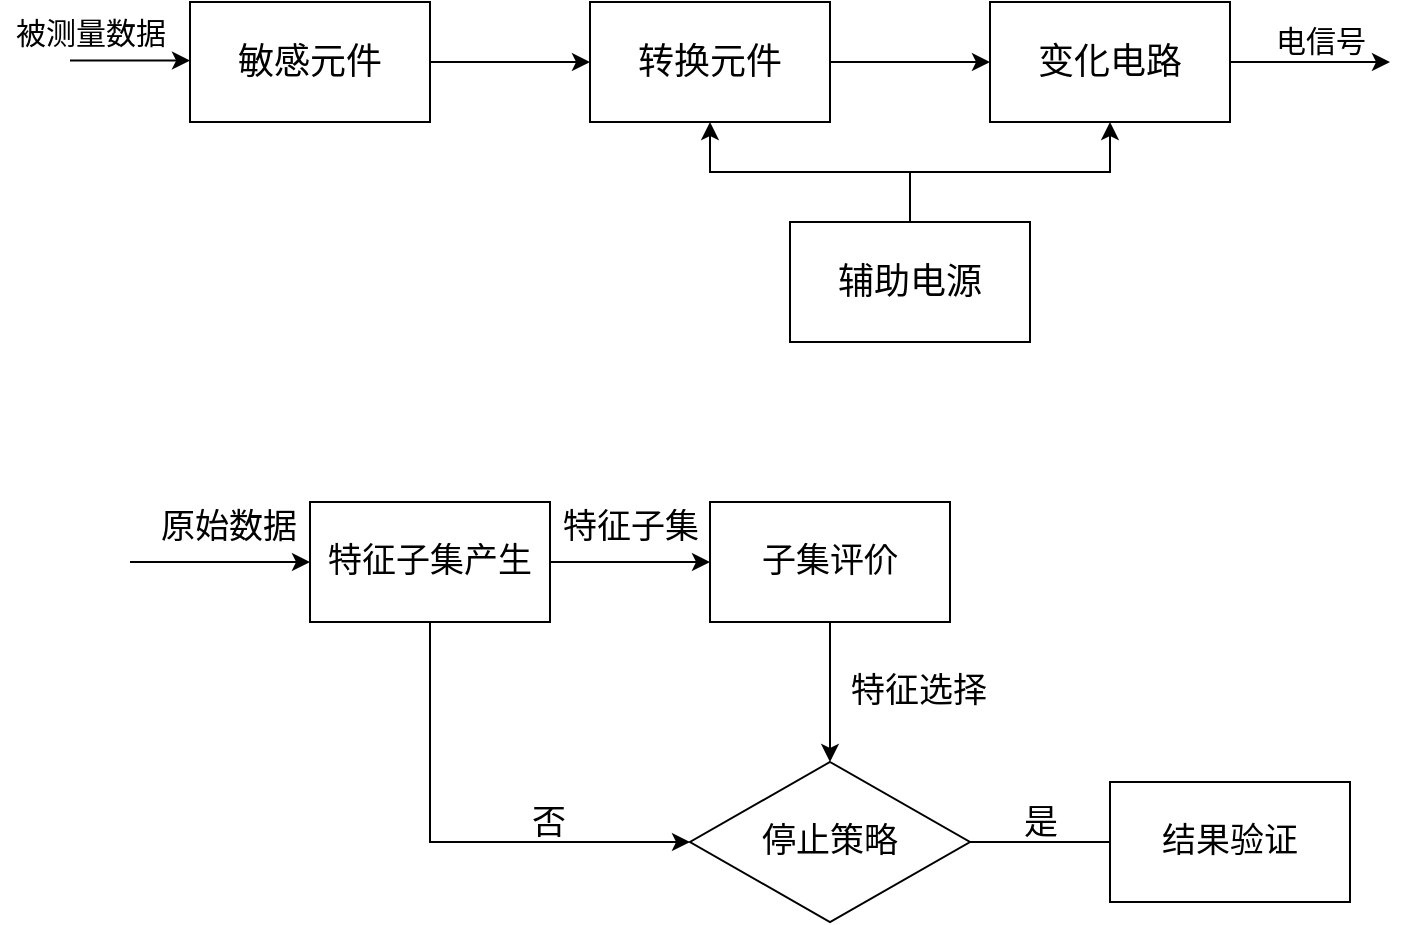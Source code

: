 <mxfile version="12.8.5" type="github"><diagram id="nW5P85j6hvNJx7ah68Ys" name="Page-1"><mxGraphModel dx="1848" dy="1698" grid="1" gridSize="10" guides="1" tooltips="1" connect="1" arrows="1" fold="1" page="1" pageScale="1" pageWidth="827" pageHeight="1169" math="0" shadow="0"><root><mxCell id="0"/><mxCell id="1" parent="0"/><mxCell id="RLt5eKpEtWOpAqS3rKqn-3" value="" style="edgeStyle=orthogonalEdgeStyle;rounded=0;orthogonalLoop=1;jettySize=auto;html=1;fontFamily=Times New Roman;fontSize=17;" edge="1" parent="1" source="RLt5eKpEtWOpAqS3rKqn-1" target="RLt5eKpEtWOpAqS3rKqn-2"><mxGeometry relative="1" as="geometry"/></mxCell><mxCell id="RLt5eKpEtWOpAqS3rKqn-6" style="edgeStyle=orthogonalEdgeStyle;rounded=0;orthogonalLoop=1;jettySize=auto;html=1;entryX=0;entryY=0.5;entryDx=0;entryDy=0;exitX=0.5;exitY=1;exitDx=0;exitDy=0;fontFamily=Times New Roman;fontSize=17;" edge="1" parent="1" source="RLt5eKpEtWOpAqS3rKqn-1" target="RLt5eKpEtWOpAqS3rKqn-4"><mxGeometry relative="1" as="geometry"/></mxCell><mxCell id="RLt5eKpEtWOpAqS3rKqn-1" value="特征子集产生" style="rounded=0;whiteSpace=wrap;html=1;fontFamily=Times New Roman;fontSize=17;" vertex="1" parent="1"><mxGeometry x="140" y="140" width="120" height="60" as="geometry"/></mxCell><mxCell id="RLt5eKpEtWOpAqS3rKqn-5" value="" style="edgeStyle=orthogonalEdgeStyle;rounded=0;orthogonalLoop=1;jettySize=auto;html=1;fontFamily=Times New Roman;fontSize=17;" edge="1" parent="1" source="RLt5eKpEtWOpAqS3rKqn-2" target="RLt5eKpEtWOpAqS3rKqn-4"><mxGeometry relative="1" as="geometry"/></mxCell><mxCell id="RLt5eKpEtWOpAqS3rKqn-2" value="子集评价" style="rounded=0;whiteSpace=wrap;html=1;fontFamily=Times New Roman;fontSize=17;" vertex="1" parent="1"><mxGeometry x="340" y="140" width="120" height="60" as="geometry"/></mxCell><mxCell id="RLt5eKpEtWOpAqS3rKqn-8" value="" style="edgeStyle=orthogonalEdgeStyle;rounded=0;orthogonalLoop=1;jettySize=auto;html=1;fontFamily=Times New Roman;fontSize=17;" edge="1" parent="1" source="RLt5eKpEtWOpAqS3rKqn-4"><mxGeometry relative="1" as="geometry"><mxPoint x="550" y="310" as="targetPoint"/></mxGeometry></mxCell><mxCell id="RLt5eKpEtWOpAqS3rKqn-4" value="停止策略" style="rhombus;whiteSpace=wrap;html=1;fontFamily=Times New Roman;fontSize=17;" vertex="1" parent="1"><mxGeometry x="330" y="270" width="140" height="80" as="geometry"/></mxCell><mxCell id="RLt5eKpEtWOpAqS3rKqn-9" value="结果验证" style="rounded=0;whiteSpace=wrap;html=1;fontFamily=Times New Roman;fontSize=17;" vertex="1" parent="1"><mxGeometry x="540" y="280" width="120" height="60" as="geometry"/></mxCell><mxCell id="RLt5eKpEtWOpAqS3rKqn-13" value="特征子集" style="text;html=1;align=center;verticalAlign=middle;resizable=0;points=[];autosize=1;fontFamily=Times New Roman;fontSize=17;" vertex="1" parent="1"><mxGeometry x="260" y="138" width="80" height="30" as="geometry"/></mxCell><mxCell id="RLt5eKpEtWOpAqS3rKqn-14" value="特征选择" style="text;html=1;align=center;verticalAlign=middle;resizable=0;points=[];autosize=1;fontFamily=Times New Roman;fontSize=17;" vertex="1" parent="1"><mxGeometry x="404" y="220" width="80" height="30" as="geometry"/></mxCell><mxCell id="RLt5eKpEtWOpAqS3rKqn-15" value="否" style="text;html=1;align=center;verticalAlign=middle;resizable=0;points=[];autosize=1;fontFamily=Times New Roman;fontSize=17;" vertex="1" parent="1"><mxGeometry x="244" y="286" width="30" height="30" as="geometry"/></mxCell><mxCell id="RLt5eKpEtWOpAqS3rKqn-16" value="是" style="text;html=1;align=center;verticalAlign=middle;resizable=0;points=[];autosize=1;fontFamily=Times New Roman;fontSize=17;" vertex="1" parent="1"><mxGeometry x="490" y="286" width="30" height="30" as="geometry"/></mxCell><mxCell id="RLt5eKpEtWOpAqS3rKqn-17" value="" style="endArrow=classic;html=1;fontFamily=Times New Roman;fontSize=17;" edge="1" parent="1"><mxGeometry width="50" height="50" relative="1" as="geometry"><mxPoint x="50" y="170" as="sourcePoint"/><mxPoint x="140" y="170" as="targetPoint"/></mxGeometry></mxCell><mxCell id="RLt5eKpEtWOpAqS3rKqn-18" value="原始数据" style="text;html=1;align=center;verticalAlign=middle;resizable=0;points=[];autosize=1;fontFamily=Times New Roman;fontSize=17;" vertex="1" parent="1"><mxGeometry x="59" y="138" width="80" height="30" as="geometry"/></mxCell><mxCell id="RLt5eKpEtWOpAqS3rKqn-21" value="" style="edgeStyle=orthogonalEdgeStyle;rounded=0;orthogonalLoop=1;jettySize=auto;html=1;fontFamily=Times New Roman;fontSize=18;" edge="1" parent="1" source="RLt5eKpEtWOpAqS3rKqn-19" target="RLt5eKpEtWOpAqS3rKqn-20"><mxGeometry relative="1" as="geometry"/></mxCell><mxCell id="RLt5eKpEtWOpAqS3rKqn-19" value="敏感元件" style="rounded=0;whiteSpace=wrap;html=1;fontFamily=Times New Roman;fontSize=18;" vertex="1" parent="1"><mxGeometry x="80" y="-110" width="120" height="60" as="geometry"/></mxCell><mxCell id="RLt5eKpEtWOpAqS3rKqn-23" value="" style="edgeStyle=orthogonalEdgeStyle;rounded=0;orthogonalLoop=1;jettySize=auto;html=1;fontFamily=Times New Roman;fontSize=18;" edge="1" parent="1" source="RLt5eKpEtWOpAqS3rKqn-20" target="RLt5eKpEtWOpAqS3rKqn-22"><mxGeometry relative="1" as="geometry"/></mxCell><mxCell id="RLt5eKpEtWOpAqS3rKqn-20" value="转换元件" style="rounded=0;whiteSpace=wrap;html=1;fontFamily=Times New Roman;fontSize=18;" vertex="1" parent="1"><mxGeometry x="280" y="-110" width="120" height="60" as="geometry"/></mxCell><mxCell id="RLt5eKpEtWOpAqS3rKqn-29" value="" style="edgeStyle=orthogonalEdgeStyle;rounded=0;orthogonalLoop=1;jettySize=auto;html=1;fontFamily=Times New Roman;fontSize=15;" edge="1" parent="1" source="RLt5eKpEtWOpAqS3rKqn-22"><mxGeometry relative="1" as="geometry"><mxPoint x="680.0" y="-80" as="targetPoint"/></mxGeometry></mxCell><mxCell id="RLt5eKpEtWOpAqS3rKqn-22" value="变化电路" style="rounded=0;whiteSpace=wrap;html=1;fontFamily=Times New Roman;fontSize=18;" vertex="1" parent="1"><mxGeometry x="480" y="-110" width="120" height="60" as="geometry"/></mxCell><mxCell id="RLt5eKpEtWOpAqS3rKqn-25" style="edgeStyle=orthogonalEdgeStyle;rounded=0;orthogonalLoop=1;jettySize=auto;html=1;entryX=0.5;entryY=1;entryDx=0;entryDy=0;fontFamily=Times New Roman;fontSize=18;" edge="1" parent="1" source="RLt5eKpEtWOpAqS3rKqn-24" target="RLt5eKpEtWOpAqS3rKqn-20"><mxGeometry relative="1" as="geometry"/></mxCell><mxCell id="RLt5eKpEtWOpAqS3rKqn-26" style="edgeStyle=orthogonalEdgeStyle;rounded=0;orthogonalLoop=1;jettySize=auto;html=1;entryX=0.5;entryY=1;entryDx=0;entryDy=0;fontFamily=Times New Roman;fontSize=18;" edge="1" parent="1" source="RLt5eKpEtWOpAqS3rKqn-24" target="RLt5eKpEtWOpAqS3rKqn-22"><mxGeometry relative="1" as="geometry"/></mxCell><mxCell id="RLt5eKpEtWOpAqS3rKqn-24" value="辅助电源" style="rounded=0;whiteSpace=wrap;html=1;fontFamily=Times New Roman;fontSize=18;" vertex="1" parent="1"><mxGeometry x="380" width="120" height="60" as="geometry"/></mxCell><mxCell id="RLt5eKpEtWOpAqS3rKqn-27" value="" style="endArrow=classic;html=1;fontFamily=Times New Roman;fontSize=15;" edge="1" parent="1"><mxGeometry width="50" height="50" relative="1" as="geometry"><mxPoint x="20" y="-80.71" as="sourcePoint"/><mxPoint x="80" y="-80.71" as="targetPoint"/></mxGeometry></mxCell><mxCell id="RLt5eKpEtWOpAqS3rKqn-30" value="被测量数据" style="text;html=1;align=center;verticalAlign=middle;resizable=0;points=[];autosize=1;fontSize=15;fontFamily=Times New Roman;" vertex="1" parent="1"><mxGeometry x="-15" y="-105" width="90" height="20" as="geometry"/></mxCell><mxCell id="RLt5eKpEtWOpAqS3rKqn-31" value="电信号" style="text;html=1;align=center;verticalAlign=middle;resizable=0;points=[];autosize=1;fontSize=15;fontFamily=Times New Roman;" vertex="1" parent="1"><mxGeometry x="615" y="-101" width="60" height="20" as="geometry"/></mxCell></root></mxGraphModel></diagram></mxfile>